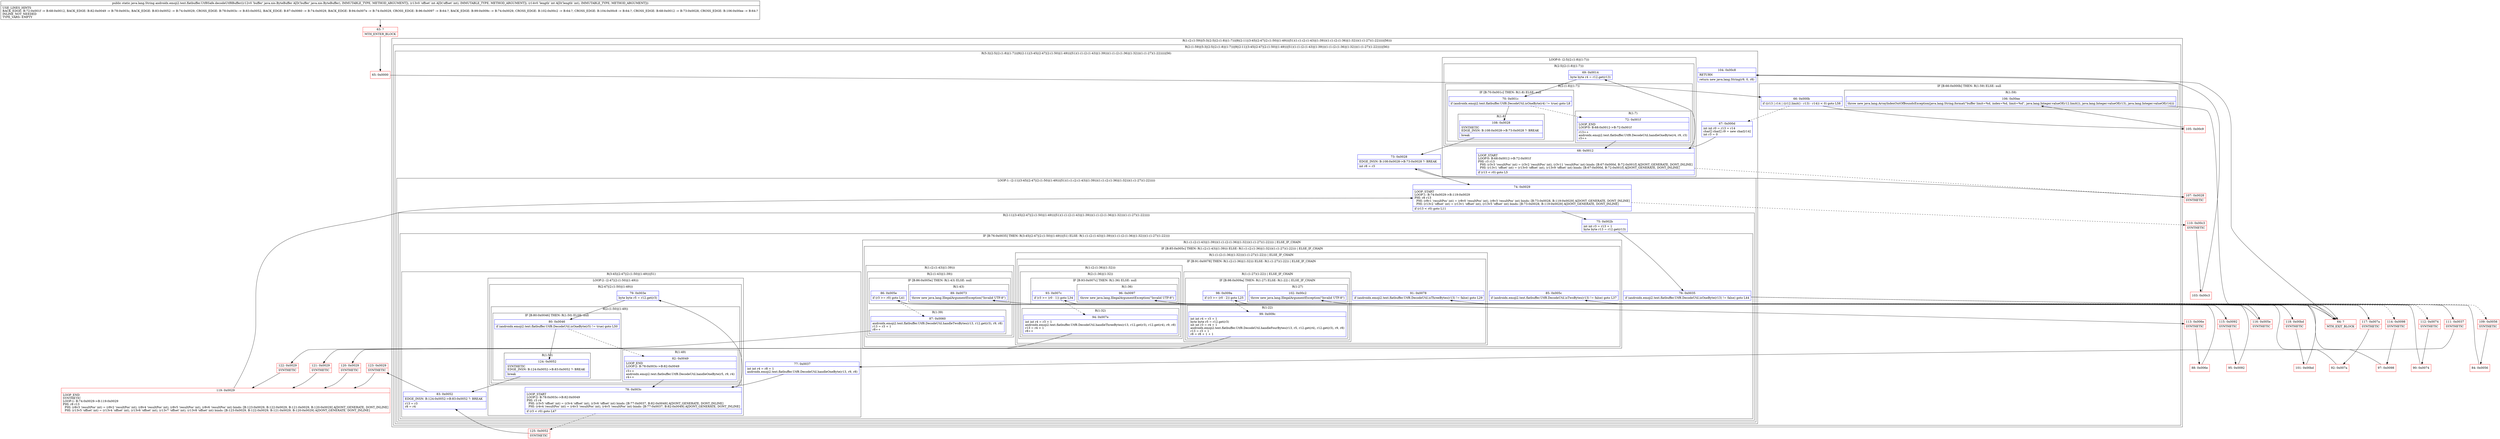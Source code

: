 digraph "CFG forandroidx.emoji2.text.flatbuffer.Utf8Safe.decodeUtf8Buffer(Ljava\/nio\/ByteBuffer;II)Ljava\/lang\/String;" {
subgraph cluster_Region_1920881727 {
label = "R(1:(2:(1:59)|(5:3|(2:5|(2:(1:8)|(1:7)))|9|(2:11|(3:45|(2:47|(2:(1:50)|(1:49)))|51)(1:(1:(2:(1:43)|(1:39)))(1:(1:(2:(1:36)|(1:32)))(1:(1:27)(1:22)))))|56)))";
node [shape=record,color=blue];
subgraph cluster_Region_106818821 {
label = "R(2:(1:59)|(5:3|(2:5|(2:(1:8)|(1:7)))|9|(2:11|(3:45|(2:47|(2:(1:50)|(1:49)))|51)(1:(1:(2:(1:43)|(1:39)))(1:(1:(2:(1:36)|(1:32)))(1:(1:27)(1:22)))))|56))";
node [shape=record,color=blue];
subgraph cluster_IfRegion_1785688194 {
label = "IF [B:66:0x000b] THEN: R(1:59) ELSE: null";
node [shape=record,color=blue];
Node_66 [shape=record,label="{66\:\ 0x000b|if ((r13 \| r14 \| ((r12.limit() \- r13) \- r14)) \< 0) goto L58\l}"];
subgraph cluster_Region_2074513504 {
label = "R(1:59)";
node [shape=record,color=blue];
Node_106 [shape=record,label="{106\:\ 0x00ee|throw new java.lang.ArrayIndexOutOfBoundsException(java.lang.String.format(\"buffer limit=%d, index=%d, limit=%d\", java.lang.Integer.valueOf(r12.limit()), java.lang.Integer.valueOf(r13), java.lang.Integer.valueOf(r14)))\l}"];
}
}
subgraph cluster_Region_521468333 {
label = "R(5:3|(2:5|(2:(1:8)|(1:7)))|9|(2:11|(3:45|(2:47|(2:(1:50)|(1:49)))|51)(1:(1:(2:(1:43)|(1:39)))(1:(1:(2:(1:36)|(1:32)))(1:(1:27)(1:22)))))|56)";
node [shape=record,color=blue];
Node_67 [shape=record,label="{67\:\ 0x000d|int int r0 = r13 + r14\lchar[] char[] r9 = new char[r14]\lint r3 = 0\l}"];
subgraph cluster_LoopRegion_1358138821 {
label = "LOOP:0: (2:5|(2:(1:8)|(1:7)))";
node [shape=record,color=blue];
Node_68 [shape=record,label="{68\:\ 0x0012|LOOP_START\lLOOP:0: B:68:0x0012\-\>B:72:0x001f\lPHI: r3 r13 \l  PHI: (r3v3 'resultPos' int) = (r3v2 'resultPos' int), (r3v11 'resultPos' int) binds: [B:67:0x000d, B:72:0x001f] A[DONT_GENERATE, DONT_INLINE]\l  PHI: (r13v1 'offset' int) = (r13v0 'offset' int), (r13v9 'offset' int) binds: [B:67:0x000d, B:72:0x001f] A[DONT_GENERATE, DONT_INLINE]\l|if (r13 \< r0) goto L5\l}"];
subgraph cluster_Region_1181557146 {
label = "R(2:5|(2:(1:8)|(1:7)))";
node [shape=record,color=blue];
Node_69 [shape=record,label="{69\:\ 0x0014|byte byte r4 = r12.get(r13)\l}"];
subgraph cluster_Region_2071592071 {
label = "R(2:(1:8)|(1:7))";
node [shape=record,color=blue];
subgraph cluster_IfRegion_1295557828 {
label = "IF [B:70:0x001c] THEN: R(1:8) ELSE: null";
node [shape=record,color=blue];
Node_70 [shape=record,label="{70\:\ 0x001c|if (androidx.emoji2.text.flatbuffer.Utf8.DecodeUtil.isOneByte(r4) != true) goto L8\l}"];
subgraph cluster_Region_312808232 {
label = "R(1:8)";
node [shape=record,color=blue];
Node_108 [shape=record,label="{108\:\ 0x0028|SYNTHETIC\lEDGE_INSN: B:108:0x0028\-\>B:73:0x0028 ?: BREAK  \l|break\l}"];
}
}
subgraph cluster_Region_640644112 {
label = "R(1:7)";
node [shape=record,color=blue];
Node_72 [shape=record,label="{72\:\ 0x001f|LOOP_END\lLOOP:0: B:68:0x0012\-\>B:72:0x001f\l|r13++\landroidx.emoji2.text.flatbuffer.Utf8.DecodeUtil.handleOneByte(r4, r9, r3)\lr3++\l}"];
}
}
}
}
Node_73 [shape=record,label="{73\:\ 0x0028|EDGE_INSN: B:108:0x0028\-\>B:73:0x0028 ?: BREAK  \l|int r8 = r3\l}"];
subgraph cluster_LoopRegion_1185955411 {
label = "LOOP:1: (2:11|(3:45|(2:47|(2:(1:50)|(1:49)))|51)(1:(1:(2:(1:43)|(1:39)))(1:(1:(2:(1:36)|(1:32)))(1:(1:27)(1:22)))))";
node [shape=record,color=blue];
Node_74 [shape=record,label="{74\:\ 0x0029|LOOP_START\lLOOP:1: B:74:0x0029\-\>B:119:0x0029\lPHI: r8 r13 \l  PHI: (r8v1 'resultPos' int) = (r8v0 'resultPos' int), (r8v3 'resultPos' int) binds: [B:73:0x0028, B:119:0x0029] A[DONT_GENERATE, DONT_INLINE]\l  PHI: (r13v2 'offset' int) = (r13v1 'offset' int), (r13v5 'offset' int) binds: [B:73:0x0028, B:119:0x0029] A[DONT_GENERATE, DONT_INLINE]\l|if (r13 \< r0) goto L11\l}"];
subgraph cluster_Region_2078065832 {
label = "R(2:11|(3:45|(2:47|(2:(1:50)|(1:49)))|51)(1:(1:(2:(1:43)|(1:39)))(1:(1:(2:(1:36)|(1:32)))(1:(1:27)(1:22)))))";
node [shape=record,color=blue];
Node_75 [shape=record,label="{75\:\ 0x002b|int int r3 = r13 + 1\lbyte byte r13 = r12.get(r13)\l}"];
subgraph cluster_IfRegion_903150250 {
label = "IF [B:76:0x0035] THEN: R(3:45|(2:47|(2:(1:50)|(1:49)))|51) ELSE: R(1:(1:(2:(1:43)|(1:39)))(1:(1:(2:(1:36)|(1:32)))(1:(1:27)(1:22))))";
node [shape=record,color=blue];
Node_76 [shape=record,label="{76\:\ 0x0035|if (androidx.emoji2.text.flatbuffer.Utf8.DecodeUtil.isOneByte(r13) != false) goto L44\l}"];
subgraph cluster_Region_598189274 {
label = "R(3:45|(2:47|(2:(1:50)|(1:49)))|51)";
node [shape=record,color=blue];
Node_77 [shape=record,label="{77\:\ 0x0037|int int r4 = r8 + 1\landroidx.emoji2.text.flatbuffer.Utf8.DecodeUtil.handleOneByte(r13, r9, r8)\l}"];
subgraph cluster_LoopRegion_572695998 {
label = "LOOP:2: (2:47|(2:(1:50)|(1:49)))";
node [shape=record,color=blue];
Node_78 [shape=record,label="{78\:\ 0x003c|LOOP_START\lLOOP:2: B:78:0x003c\-\>B:82:0x0049\lPHI: r3 r4 \l  PHI: (r3v5 'offset' int) = (r3v4 'offset' int), (r3v6 'offset' int) binds: [B:77:0x0037, B:82:0x0049] A[DONT_GENERATE, DONT_INLINE]\l  PHI: (r4v4 'resultPos' int) = (r4v3 'resultPos' int), (r4v5 'resultPos' int) binds: [B:77:0x0037, B:82:0x0049] A[DONT_GENERATE, DONT_INLINE]\l|if (r3 \< r0) goto L47\l}"];
subgraph cluster_Region_1812267878 {
label = "R(2:47|(2:(1:50)|(1:49)))";
node [shape=record,color=blue];
Node_79 [shape=record,label="{79\:\ 0x003e|byte byte r5 = r12.get(r3)\l}"];
subgraph cluster_Region_64985758 {
label = "R(2:(1:50)|(1:49))";
node [shape=record,color=blue];
subgraph cluster_IfRegion_1425965061 {
label = "IF [B:80:0x0046] THEN: R(1:50) ELSE: null";
node [shape=record,color=blue];
Node_80 [shape=record,label="{80\:\ 0x0046|if (androidx.emoji2.text.flatbuffer.Utf8.DecodeUtil.isOneByte(r5) != true) goto L50\l}"];
subgraph cluster_Region_1278557973 {
label = "R(1:50)";
node [shape=record,color=blue];
Node_124 [shape=record,label="{124\:\ 0x0052|SYNTHETIC\lEDGE_INSN: B:124:0x0052\-\>B:83:0x0052 ?: BREAK  \l|break\l}"];
}
}
subgraph cluster_Region_1667368818 {
label = "R(1:49)";
node [shape=record,color=blue];
Node_82 [shape=record,label="{82\:\ 0x0049|LOOP_END\lLOOP:2: B:78:0x003c\-\>B:82:0x0049\l|r3++\landroidx.emoji2.text.flatbuffer.Utf8.DecodeUtil.handleOneByte(r5, r9, r4)\lr4++\l}"];
}
}
}
}
Node_83 [shape=record,label="{83\:\ 0x0052|EDGE_INSN: B:124:0x0052\-\>B:83:0x0052 ?: BREAK  \l|r13 = r3\lr8 = r4\l}"];
}
subgraph cluster_Region_2023518160 {
label = "R(1:(1:(2:(1:43)|(1:39)))(1:(1:(2:(1:36)|(1:32)))(1:(1:27)(1:22)))) | ELSE_IF_CHAIN\l";
node [shape=record,color=blue];
subgraph cluster_IfRegion_230736848 {
label = "IF [B:85:0x005c] THEN: R(1:(2:(1:43)|(1:39))) ELSE: R(1:(1:(2:(1:36)|(1:32)))(1:(1:27)(1:22))) | ELSE_IF_CHAIN\l";
node [shape=record,color=blue];
Node_85 [shape=record,label="{85\:\ 0x005c|if (androidx.emoji2.text.flatbuffer.Utf8.DecodeUtil.isTwoBytes(r13) != false) goto L37\l}"];
subgraph cluster_Region_1117392824 {
label = "R(1:(2:(1:43)|(1:39)))";
node [shape=record,color=blue];
subgraph cluster_Region_1039033887 {
label = "R(2:(1:43)|(1:39))";
node [shape=record,color=blue];
subgraph cluster_IfRegion_449051078 {
label = "IF [B:86:0x005e] THEN: R(1:43) ELSE: null";
node [shape=record,color=blue];
Node_86 [shape=record,label="{86\:\ 0x005e|if (r3 \>= r0) goto L41\l}"];
subgraph cluster_Region_1489386272 {
label = "R(1:43)";
node [shape=record,color=blue];
Node_89 [shape=record,label="{89\:\ 0x0073|throw new java.lang.IllegalArgumentException(\"Invalid UTF\-8\")\l}"];
}
}
subgraph cluster_Region_1262198451 {
label = "R(1:39)";
node [shape=record,color=blue];
Node_87 [shape=record,label="{87\:\ 0x0060|androidx.emoji2.text.flatbuffer.Utf8.DecodeUtil.handleTwoBytes(r13, r12.get(r3), r9, r8)\lr13 = r3 + 1\lr8++\l}"];
}
}
}
subgraph cluster_Region_1136602375 {
label = "R(1:(1:(2:(1:36)|(1:32)))(1:(1:27)(1:22))) | ELSE_IF_CHAIN\l";
node [shape=record,color=blue];
subgraph cluster_IfRegion_279228228 {
label = "IF [B:91:0x0078] THEN: R(1:(2:(1:36)|(1:32))) ELSE: R(1:(1:27)(1:22)) | ELSE_IF_CHAIN\l";
node [shape=record,color=blue];
Node_91 [shape=record,label="{91\:\ 0x0078|if (androidx.emoji2.text.flatbuffer.Utf8.DecodeUtil.isThreeBytes(r13) != false) goto L29\l}"];
subgraph cluster_Region_1372196103 {
label = "R(1:(2:(1:36)|(1:32)))";
node [shape=record,color=blue];
subgraph cluster_Region_526014399 {
label = "R(2:(1:36)|(1:32))";
node [shape=record,color=blue];
subgraph cluster_IfRegion_1444074238 {
label = "IF [B:93:0x007c] THEN: R(1:36) ELSE: null";
node [shape=record,color=blue];
Node_93 [shape=record,label="{93\:\ 0x007c|if (r3 \>= (r0 \- 1)) goto L34\l}"];
subgraph cluster_Region_1991008335 {
label = "R(1:36)";
node [shape=record,color=blue];
Node_96 [shape=record,label="{96\:\ 0x0097|throw new java.lang.IllegalArgumentException(\"Invalid UTF\-8\")\l}"];
}
}
subgraph cluster_Region_376044592 {
label = "R(1:32)";
node [shape=record,color=blue];
Node_94 [shape=record,label="{94\:\ 0x007e|int int r4 = r3 + 1\landroidx.emoji2.text.flatbuffer.Utf8.DecodeUtil.handleThreeBytes(r13, r12.get(r3), r12.get(r4), r9, r8)\lr13 = r4 + 1\lr8++\l}"];
}
}
}
subgraph cluster_Region_1287761032 {
label = "R(1:(1:27)(1:22)) | ELSE_IF_CHAIN\l";
node [shape=record,color=blue];
subgraph cluster_IfRegion_295120073 {
label = "IF [B:98:0x009a] THEN: R(1:27) ELSE: R(1:22) | ELSE_IF_CHAIN\l";
node [shape=record,color=blue];
Node_98 [shape=record,label="{98\:\ 0x009a|if (r3 \>= (r0 \- 2)) goto L25\l}"];
subgraph cluster_Region_1306665506 {
label = "R(1:27)";
node [shape=record,color=blue];
Node_102 [shape=record,label="{102\:\ 0x00c2|throw new java.lang.IllegalArgumentException(\"Invalid UTF\-8\")\l}"];
}
subgraph cluster_Region_150342483 {
label = "R(1:22)";
node [shape=record,color=blue];
Node_99 [shape=record,label="{99\:\ 0x009c|int int r4 = r3 + 1\lbyte byte r5 = r12.get(r3)\lint int r3 = r4 + 1\landroidx.emoji2.text.flatbuffer.Utf8.DecodeUtil.handleFourBytes(r13, r5, r12.get(r4), r12.get(r3), r9, r8)\lr13 = r3 + 1\lr8 = r8 + 1 + 1\l}"];
}
}
}
}
}
}
}
}
}
}
Node_104 [shape=record,label="{104\:\ 0x00c8|RETURN\l|return new java.lang.String(r9, 0, r8)\l}"];
}
}
}
Node_63 [shape=record,color=red,label="{63\:\ ?|MTH_ENTER_BLOCK\l}"];
Node_65 [shape=record,color=red,label="{65\:\ 0x0000}"];
Node_109 [shape=record,color=red,label="{109\:\ 0x0056|SYNTHETIC\l}"];
Node_84 [shape=record,color=red,label="{84\:\ 0x0056}"];
Node_112 [shape=record,color=red,label="{112\:\ 0x0074|SYNTHETIC\l}"];
Node_90 [shape=record,color=red,label="{90\:\ 0x0074}"];
Node_114 [shape=record,color=red,label="{114\:\ 0x0098|SYNTHETIC\l}"];
Node_97 [shape=record,color=red,label="{97\:\ 0x0098}"];
Node_120 [shape=record,color=red,label="{120\:\ 0x0029|SYNTHETIC\l}"];
Node_119 [shape=record,color=red,label="{119\:\ 0x0029|LOOP_END\lSYNTHETIC\lLOOP:1: B:74:0x0029\-\>B:119:0x0029\lPHI: r8 r13 \l  PHI: (r8v3 'resultPos' int) = (r8v2 'resultPos' int), (r8v4 'resultPos' int), (r8v5 'resultPos' int), (r8v6 'resultPos' int) binds: [B:123:0x0029, B:122:0x0029, B:121:0x0029, B:120:0x0029] A[DONT_GENERATE, DONT_INLINE]\l  PHI: (r13v5 'offset' int) = (r13v4 'offset' int), (r13v6 'offset' int), (r13v7 'offset' int), (r13v8 'offset' int) binds: [B:123:0x0029, B:122:0x0029, B:121:0x0029, B:120:0x0029] A[DONT_GENERATE, DONT_INLINE]\l}"];
Node_118 [shape=record,color=red,label="{118\:\ 0x00bd|SYNTHETIC\l}"];
Node_101 [shape=record,color=red,label="{101\:\ 0x00bd}"];
Node_64 [shape=record,color=red,label="{64\:\ ?|MTH_EXIT_BLOCK\l}"];
Node_117 [shape=record,color=red,label="{117\:\ 0x007a|SYNTHETIC\l}"];
Node_92 [shape=record,color=red,label="{92\:\ 0x007a}"];
Node_121 [shape=record,color=red,label="{121\:\ 0x0029|SYNTHETIC\l}"];
Node_115 [shape=record,color=red,label="{115\:\ 0x0092|SYNTHETIC\l}"];
Node_95 [shape=record,color=red,label="{95\:\ 0x0092}"];
Node_116 [shape=record,color=red,label="{116\:\ 0x005e|SYNTHETIC\l}"];
Node_122 [shape=record,color=red,label="{122\:\ 0x0029|SYNTHETIC\l}"];
Node_113 [shape=record,color=red,label="{113\:\ 0x006e|SYNTHETIC\l}"];
Node_88 [shape=record,color=red,label="{88\:\ 0x006e}"];
Node_111 [shape=record,color=red,label="{111\:\ 0x0037|SYNTHETIC\l}"];
Node_123 [shape=record,color=red,label="{123\:\ 0x0029|SYNTHETIC\l}"];
Node_125 [shape=record,color=red,label="{125\:\ 0x0052|SYNTHETIC\l}"];
Node_110 [shape=record,color=red,label="{110\:\ 0x00c3|SYNTHETIC\l}"];
Node_103 [shape=record,color=red,label="{103\:\ 0x00c3}"];
Node_107 [shape=record,color=red,label="{107\:\ 0x0028|SYNTHETIC\l}"];
Node_105 [shape=record,color=red,label="{105\:\ 0x00c9}"];
MethodNode[shape=record,label="{public static java.lang.String androidx.emoji2.text.flatbuffer.Utf8Safe.decodeUtf8Buffer((r12v0 'buffer' java.nio.ByteBuffer A[D('buffer' java.nio.ByteBuffer), IMMUTABLE_TYPE, METHOD_ARGUMENT]), (r13v0 'offset' int A[D('offset' int), IMMUTABLE_TYPE, METHOD_ARGUMENT]), (r14v0 'length' int A[D('length' int), IMMUTABLE_TYPE, METHOD_ARGUMENT]))  | USE_LINES_HINTS\lBACK_EDGE: B:72:0x001f \-\> B:68:0x0012, BACK_EDGE: B:82:0x0049 \-\> B:78:0x003c, BACK_EDGE: B:83:0x0052 \-\> B:74:0x0029, CROSS_EDGE: B:78:0x003c \-\> B:83:0x0052, BACK_EDGE: B:87:0x0060 \-\> B:74:0x0029, BACK_EDGE: B:94:0x007e \-\> B:74:0x0029, CROSS_EDGE: B:96:0x0097 \-\> B:64:?, BACK_EDGE: B:99:0x009c \-\> B:74:0x0029, CROSS_EDGE: B:102:0x00c2 \-\> B:64:?, CROSS_EDGE: B:104:0x00c8 \-\> B:64:?, CROSS_EDGE: B:68:0x0012 \-\> B:73:0x0028, CROSS_EDGE: B:106:0x00ee \-\> B:64:?\lINLINE_NOT_NEEDED\lTYPE_VARS: EMPTY\l}"];
MethodNode -> Node_63;Node_66 -> Node_67[style=dashed];
Node_66 -> Node_105;
Node_106 -> Node_64;
Node_67 -> Node_68;
Node_68 -> Node_69;
Node_68 -> Node_107[style=dashed];
Node_69 -> Node_70;
Node_70 -> Node_72[style=dashed];
Node_70 -> Node_108;
Node_108 -> Node_73;
Node_72 -> Node_68;
Node_73 -> Node_74;
Node_74 -> Node_75;
Node_74 -> Node_110[style=dashed];
Node_75 -> Node_76;
Node_76 -> Node_109[style=dashed];
Node_76 -> Node_111;
Node_77 -> Node_78;
Node_78 -> Node_79;
Node_78 -> Node_125[style=dashed];
Node_79 -> Node_80;
Node_80 -> Node_82[style=dashed];
Node_80 -> Node_124;
Node_124 -> Node_83;
Node_82 -> Node_78;
Node_83 -> Node_123;
Node_85 -> Node_112[style=dashed];
Node_85 -> Node_116;
Node_86 -> Node_87[style=dashed];
Node_86 -> Node_113;
Node_89 -> Node_64;
Node_87 -> Node_122;
Node_91 -> Node_114[style=dashed];
Node_91 -> Node_117;
Node_93 -> Node_94[style=dashed];
Node_93 -> Node_115;
Node_96 -> Node_64;
Node_94 -> Node_121;
Node_98 -> Node_99[style=dashed];
Node_98 -> Node_118;
Node_102 -> Node_64;
Node_99 -> Node_120;
Node_104 -> Node_64;
Node_63 -> Node_65;
Node_65 -> Node_66;
Node_109 -> Node_84;
Node_84 -> Node_85;
Node_112 -> Node_90;
Node_90 -> Node_91;
Node_114 -> Node_97;
Node_97 -> Node_98;
Node_120 -> Node_119;
Node_119 -> Node_74;
Node_118 -> Node_101;
Node_101 -> Node_102;
Node_117 -> Node_92;
Node_92 -> Node_93;
Node_121 -> Node_119;
Node_115 -> Node_95;
Node_95 -> Node_96;
Node_116 -> Node_86;
Node_122 -> Node_119;
Node_113 -> Node_88;
Node_88 -> Node_89;
Node_111 -> Node_77;
Node_123 -> Node_119;
Node_125 -> Node_83;
Node_110 -> Node_103;
Node_103 -> Node_104;
Node_107 -> Node_73;
Node_105 -> Node_106;
}

